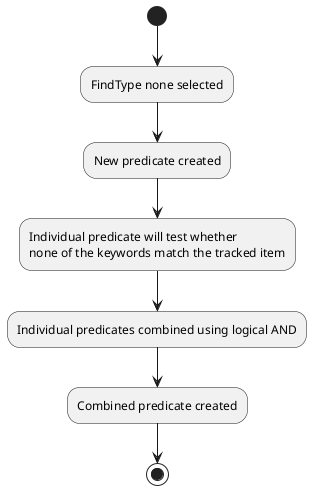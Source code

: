 @startuml
(*)  --> "FindType none selected"
--> New predicate created
--> "Individual predicate will test whether
none of the keywords match the tracked item"
--> Individual predicates combined using logical AND
--> Combined predicate created
-->(*)
@enduml
